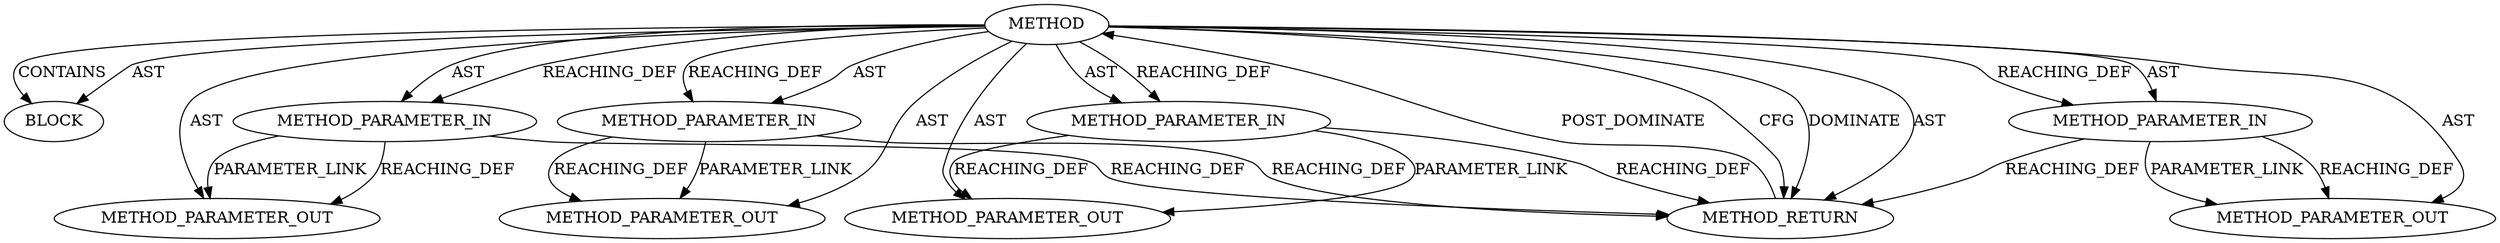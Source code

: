 digraph {
  26801 [label=BLOCK ORDER=1 ARGUMENT_INDEX=1 CODE="<empty>" TYPE_FULL_NAME="ANY"]
  26796 [label=METHOD AST_PARENT_TYPE="NAMESPACE_BLOCK" AST_PARENT_FULL_NAME="<global>" ORDER=0 CODE="<empty>" FULL_NAME="BN_bntest_rand" IS_EXTERNAL=true FILENAME="<empty>" SIGNATURE="" NAME="BN_bntest_rand"]
  26798 [label=METHOD_PARAMETER_IN ORDER=2 CODE="p2" IS_VARIADIC=false TYPE_FULL_NAME="ANY" EVALUATION_STRATEGY="BY_VALUE" INDEX=2 NAME="p2"]
  26797 [label=METHOD_PARAMETER_IN ORDER=1 CODE="p1" IS_VARIADIC=false TYPE_FULL_NAME="ANY" EVALUATION_STRATEGY="BY_VALUE" INDEX=1 NAME="p1"]
  26799 [label=METHOD_PARAMETER_IN ORDER=3 CODE="p3" IS_VARIADIC=false TYPE_FULL_NAME="ANY" EVALUATION_STRATEGY="BY_VALUE" INDEX=3 NAME="p3"]
  26802 [label=METHOD_RETURN ORDER=2 CODE="RET" TYPE_FULL_NAME="ANY" EVALUATION_STRATEGY="BY_VALUE"]
  27720 [label=METHOD_PARAMETER_OUT ORDER=4 CODE="p4" IS_VARIADIC=false TYPE_FULL_NAME="ANY" EVALUATION_STRATEGY="BY_VALUE" INDEX=4 NAME="p4"]
  27718 [label=METHOD_PARAMETER_OUT ORDER=2 CODE="p2" IS_VARIADIC=false TYPE_FULL_NAME="ANY" EVALUATION_STRATEGY="BY_VALUE" INDEX=2 NAME="p2"]
  27719 [label=METHOD_PARAMETER_OUT ORDER=3 CODE="p3" IS_VARIADIC=false TYPE_FULL_NAME="ANY" EVALUATION_STRATEGY="BY_VALUE" INDEX=3 NAME="p3"]
  26800 [label=METHOD_PARAMETER_IN ORDER=4 CODE="p4" IS_VARIADIC=false TYPE_FULL_NAME="ANY" EVALUATION_STRATEGY="BY_VALUE" INDEX=4 NAME="p4"]
  27717 [label=METHOD_PARAMETER_OUT ORDER=1 CODE="p1" IS_VARIADIC=false TYPE_FULL_NAME="ANY" EVALUATION_STRATEGY="BY_VALUE" INDEX=1 NAME="p1"]
  26796 -> 26799 [label=AST ]
  26800 -> 27720 [label=REACHING_DEF VARIABLE="p4"]
  26796 -> 26802 [label=CFG ]
  26796 -> 26800 [label=REACHING_DEF VARIABLE=""]
  26800 -> 26802 [label=REACHING_DEF VARIABLE="p4"]
  26799 -> 26802 [label=REACHING_DEF VARIABLE="p3"]
  26797 -> 27717 [label=PARAMETER_LINK ]
  26796 -> 27717 [label=AST ]
  26796 -> 26802 [label=DOMINATE ]
  26798 -> 27718 [label=REACHING_DEF VARIABLE="p2"]
  26798 -> 27718 [label=PARAMETER_LINK ]
  26802 -> 26796 [label=POST_DOMINATE ]
  26796 -> 26802 [label=AST ]
  26796 -> 26801 [label=CONTAINS ]
  26796 -> 27720 [label=AST ]
  26796 -> 26798 [label=AST ]
  26796 -> 26800 [label=AST ]
  26796 -> 26799 [label=REACHING_DEF VARIABLE=""]
  26799 -> 27719 [label=PARAMETER_LINK ]
  26799 -> 27719 [label=REACHING_DEF VARIABLE="p3"]
  26796 -> 27718 [label=AST ]
  26796 -> 26801 [label=AST ]
  26797 -> 26802 [label=REACHING_DEF VARIABLE="p1"]
  26796 -> 27719 [label=AST ]
  26797 -> 27717 [label=REACHING_DEF VARIABLE="p1"]
  26798 -> 26802 [label=REACHING_DEF VARIABLE="p2"]
  26796 -> 26797 [label=AST ]
  26796 -> 26797 [label=REACHING_DEF VARIABLE=""]
  26800 -> 27720 [label=PARAMETER_LINK ]
  26796 -> 26798 [label=REACHING_DEF VARIABLE=""]
}
